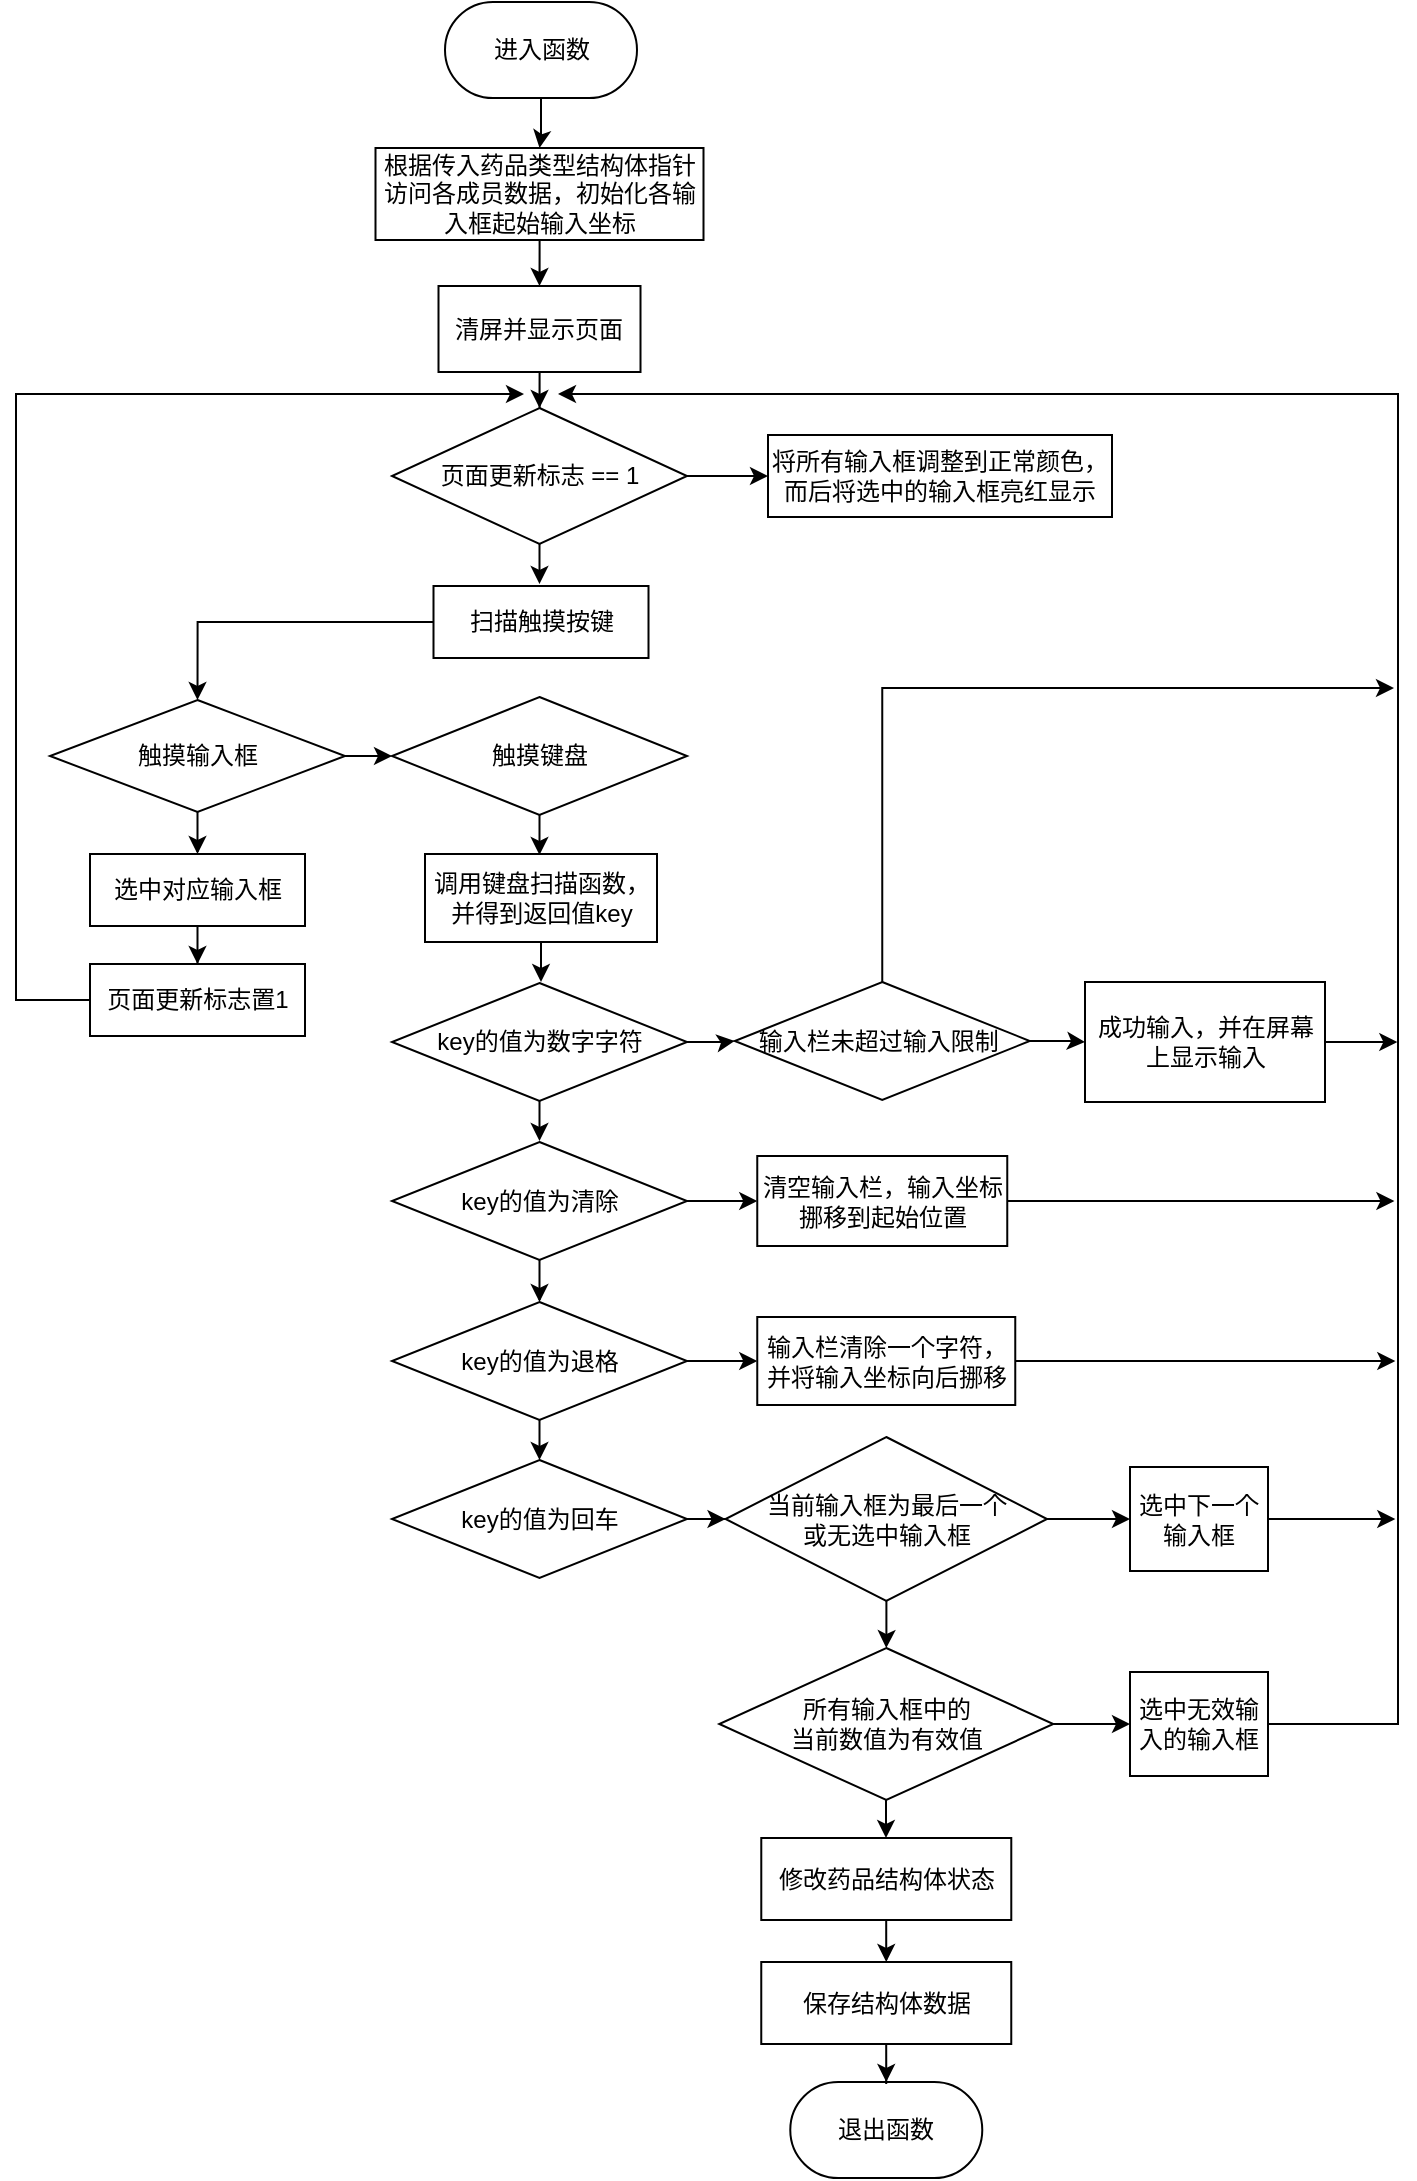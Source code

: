 <mxfile version="18.0.1" type="github">
  <diagram id="C5RBs43oDa-KdzZeNtuy" name="Page-1">
    <mxGraphModel dx="1265" dy="500" grid="0" gridSize="10" guides="1" tooltips="1" connect="1" arrows="1" fold="1" page="0" pageScale="1" pageWidth="827" pageHeight="1169" math="0" shadow="0">
      <root>
        <mxCell id="WIyWlLk6GJQsqaUBKTNV-0" />
        <mxCell id="WIyWlLk6GJQsqaUBKTNV-1" parent="WIyWlLk6GJQsqaUBKTNV-0" />
        <mxCell id="PUqxZ-vBOiQe2qLbeo1H-4" style="edgeStyle=orthogonalEdgeStyle;rounded=0;orthogonalLoop=1;jettySize=auto;html=1;entryX=0.5;entryY=0;entryDx=0;entryDy=0;" edge="1" parent="WIyWlLk6GJQsqaUBKTNV-1" source="QwcWO9MusbjQHcq9Yr0H-0" target="QwcWO9MusbjQHcq9Yr0H-2">
          <mxGeometry relative="1" as="geometry" />
        </mxCell>
        <mxCell id="QwcWO9MusbjQHcq9Yr0H-0" value="进入函数" style="rounded=1;whiteSpace=wrap;html=1;arcSize=50;" parent="WIyWlLk6GJQsqaUBKTNV-1" vertex="1">
          <mxGeometry x="183.5" y="47" width="96" height="48" as="geometry" />
        </mxCell>
        <mxCell id="QwcWO9MusbjQHcq9Yr0H-37" style="edgeStyle=orthogonalEdgeStyle;rounded=0;orthogonalLoop=1;jettySize=auto;html=1;entryX=0.5;entryY=0;entryDx=0;entryDy=0;" parent="WIyWlLk6GJQsqaUBKTNV-1" source="QwcWO9MusbjQHcq9Yr0H-2" target="QwcWO9MusbjQHcq9Yr0H-3" edge="1">
          <mxGeometry relative="1" as="geometry" />
        </mxCell>
        <mxCell id="QwcWO9MusbjQHcq9Yr0H-2" value="根据传入药品类型结构体指针访问各成员数据，初始化各输入框起始输入坐标" style="rounded=1;whiteSpace=wrap;html=1;arcSize=0;" parent="WIyWlLk6GJQsqaUBKTNV-1" vertex="1">
          <mxGeometry x="148.75" y="120" width="164" height="46" as="geometry" />
        </mxCell>
        <mxCell id="QwcWO9MusbjQHcq9Yr0H-38" style="edgeStyle=orthogonalEdgeStyle;rounded=0;orthogonalLoop=1;jettySize=auto;html=1;entryX=0.5;entryY=0;entryDx=0;entryDy=0;" parent="WIyWlLk6GJQsqaUBKTNV-1" source="QwcWO9MusbjQHcq9Yr0H-3" target="QwcWO9MusbjQHcq9Yr0H-4" edge="1">
          <mxGeometry relative="1" as="geometry" />
        </mxCell>
        <mxCell id="QwcWO9MusbjQHcq9Yr0H-3" value="清屏并显示页面" style="rounded=1;whiteSpace=wrap;html=1;arcSize=0;" parent="WIyWlLk6GJQsqaUBKTNV-1" vertex="1">
          <mxGeometry x="180.25" y="189" width="101" height="43" as="geometry" />
        </mxCell>
        <mxCell id="QwcWO9MusbjQHcq9Yr0H-39" style="edgeStyle=orthogonalEdgeStyle;rounded=0;orthogonalLoop=1;jettySize=auto;html=1;exitX=1;exitY=0.5;exitDx=0;exitDy=0;" parent="WIyWlLk6GJQsqaUBKTNV-1" source="QwcWO9MusbjQHcq9Yr0H-4" target="QwcWO9MusbjQHcq9Yr0H-5" edge="1">
          <mxGeometry relative="1" as="geometry" />
        </mxCell>
        <mxCell id="QwcWO9MusbjQHcq9Yr0H-41" style="edgeStyle=orthogonalEdgeStyle;rounded=0;orthogonalLoop=1;jettySize=auto;html=1;" parent="WIyWlLk6GJQsqaUBKTNV-1" source="QwcWO9MusbjQHcq9Yr0H-4" edge="1">
          <mxGeometry relative="1" as="geometry">
            <mxPoint x="230.75" y="337.343" as="targetPoint" />
          </mxGeometry>
        </mxCell>
        <mxCell id="QwcWO9MusbjQHcq9Yr0H-4" value="页面更新标志 == 1" style="rhombus;whiteSpace=wrap;html=1;" parent="WIyWlLk6GJQsqaUBKTNV-1" vertex="1">
          <mxGeometry x="157" y="250" width="147.5" height="68" as="geometry" />
        </mxCell>
        <mxCell id="QwcWO9MusbjQHcq9Yr0H-5" value="将所有输入框调整到正常颜色，而后将选中的输入框亮红显示" style="rounded=1;whiteSpace=wrap;html=1;arcSize=0;" parent="WIyWlLk6GJQsqaUBKTNV-1" vertex="1">
          <mxGeometry x="345" y="263.5" width="172" height="41" as="geometry" />
        </mxCell>
        <mxCell id="QwcWO9MusbjQHcq9Yr0H-42" style="edgeStyle=orthogonalEdgeStyle;rounded=0;orthogonalLoop=1;jettySize=auto;html=1;entryX=0.5;entryY=0;entryDx=0;entryDy=0;" parent="WIyWlLk6GJQsqaUBKTNV-1" source="QwcWO9MusbjQHcq9Yr0H-7" target="QwcWO9MusbjQHcq9Yr0H-10" edge="1">
          <mxGeometry relative="1" as="geometry" />
        </mxCell>
        <mxCell id="QwcWO9MusbjQHcq9Yr0H-7" value="扫描触摸按键" style="rounded=1;whiteSpace=wrap;html=1;arcSize=0;" parent="WIyWlLk6GJQsqaUBKTNV-1" vertex="1">
          <mxGeometry x="177.75" y="339" width="107.5" height="36" as="geometry" />
        </mxCell>
        <mxCell id="QwcWO9MusbjQHcq9Yr0H-44" style="edgeStyle=orthogonalEdgeStyle;rounded=0;orthogonalLoop=1;jettySize=auto;html=1;entryX=0;entryY=0.5;entryDx=0;entryDy=0;" parent="WIyWlLk6GJQsqaUBKTNV-1" source="QwcWO9MusbjQHcq9Yr0H-10" target="QwcWO9MusbjQHcq9Yr0H-11" edge="1">
          <mxGeometry relative="1" as="geometry" />
        </mxCell>
        <mxCell id="QwcWO9MusbjQHcq9Yr0H-49" style="edgeStyle=orthogonalEdgeStyle;rounded=0;orthogonalLoop=1;jettySize=auto;html=1;entryX=0.5;entryY=0;entryDx=0;entryDy=0;" parent="WIyWlLk6GJQsqaUBKTNV-1" source="QwcWO9MusbjQHcq9Yr0H-10" target="QwcWO9MusbjQHcq9Yr0H-12" edge="1">
          <mxGeometry relative="1" as="geometry" />
        </mxCell>
        <mxCell id="QwcWO9MusbjQHcq9Yr0H-10" value="触摸输入框" style="rhombus;whiteSpace=wrap;html=1;" parent="WIyWlLk6GJQsqaUBKTNV-1" vertex="1">
          <mxGeometry x="-14" y="396" width="147.5" height="56" as="geometry" />
        </mxCell>
        <mxCell id="QwcWO9MusbjQHcq9Yr0H-47" style="edgeStyle=orthogonalEdgeStyle;rounded=0;orthogonalLoop=1;jettySize=auto;html=1;entryX=0.5;entryY=0;entryDx=0;entryDy=0;" parent="WIyWlLk6GJQsqaUBKTNV-1" source="QwcWO9MusbjQHcq9Yr0H-11" target="QwcWO9MusbjQHcq9Yr0H-14" edge="1">
          <mxGeometry relative="1" as="geometry" />
        </mxCell>
        <mxCell id="QwcWO9MusbjQHcq9Yr0H-11" value="触摸键盘" style="rhombus;whiteSpace=wrap;html=1;" parent="WIyWlLk6GJQsqaUBKTNV-1" vertex="1">
          <mxGeometry x="157" y="394.5" width="147.5" height="59" as="geometry" />
        </mxCell>
        <mxCell id="QwcWO9MusbjQHcq9Yr0H-50" style="edgeStyle=orthogonalEdgeStyle;rounded=0;orthogonalLoop=1;jettySize=auto;html=1;" parent="WIyWlLk6GJQsqaUBKTNV-1" source="QwcWO9MusbjQHcq9Yr0H-12" target="QwcWO9MusbjQHcq9Yr0H-13" edge="1">
          <mxGeometry relative="1" as="geometry" />
        </mxCell>
        <mxCell id="QwcWO9MusbjQHcq9Yr0H-12" value="选中对应输入框" style="rounded=1;whiteSpace=wrap;html=1;arcSize=0;" parent="WIyWlLk6GJQsqaUBKTNV-1" vertex="1">
          <mxGeometry x="6" y="473" width="107.5" height="36" as="geometry" />
        </mxCell>
        <mxCell id="QwcWO9MusbjQHcq9Yr0H-66" style="edgeStyle=elbowEdgeStyle;rounded=0;orthogonalLoop=1;jettySize=auto;html=1;" parent="WIyWlLk6GJQsqaUBKTNV-1" source="QwcWO9MusbjQHcq9Yr0H-13" edge="1">
          <mxGeometry relative="1" as="geometry">
            <mxPoint x="223" y="243" as="targetPoint" />
            <Array as="points">
              <mxPoint x="-31" y="399" />
            </Array>
          </mxGeometry>
        </mxCell>
        <mxCell id="QwcWO9MusbjQHcq9Yr0H-13" value="页面更新标志置1" style="rounded=1;whiteSpace=wrap;html=1;arcSize=0;" parent="WIyWlLk6GJQsqaUBKTNV-1" vertex="1">
          <mxGeometry x="6" y="528" width="107.5" height="36" as="geometry" />
        </mxCell>
        <mxCell id="QwcWO9MusbjQHcq9Yr0H-51" style="edgeStyle=orthogonalEdgeStyle;rounded=0;orthogonalLoop=1;jettySize=auto;html=1;entryX=0.5;entryY=0;entryDx=0;entryDy=0;" parent="WIyWlLk6GJQsqaUBKTNV-1" source="QwcWO9MusbjQHcq9Yr0H-14" target="QwcWO9MusbjQHcq9Yr0H-16" edge="1">
          <mxGeometry relative="1" as="geometry" />
        </mxCell>
        <mxCell id="QwcWO9MusbjQHcq9Yr0H-14" value="调用键盘扫描函数，并得到返回值key" style="rounded=1;whiteSpace=wrap;html=1;arcSize=0;" parent="WIyWlLk6GJQsqaUBKTNV-1" vertex="1">
          <mxGeometry x="173.5" y="473" width="116" height="44" as="geometry" />
        </mxCell>
        <mxCell id="QwcWO9MusbjQHcq9Yr0H-52" style="edgeStyle=orthogonalEdgeStyle;rounded=0;orthogonalLoop=1;jettySize=auto;html=1;entryX=0.5;entryY=0;entryDx=0;entryDy=0;" parent="WIyWlLk6GJQsqaUBKTNV-1" source="QwcWO9MusbjQHcq9Yr0H-16" target="QwcWO9MusbjQHcq9Yr0H-18" edge="1">
          <mxGeometry relative="1" as="geometry" />
        </mxCell>
        <mxCell id="QwcWO9MusbjQHcq9Yr0H-55" style="edgeStyle=orthogonalEdgeStyle;rounded=0;orthogonalLoop=1;jettySize=auto;html=1;entryX=0;entryY=0.5;entryDx=0;entryDy=0;" parent="WIyWlLk6GJQsqaUBKTNV-1" source="QwcWO9MusbjQHcq9Yr0H-16" target="QwcWO9MusbjQHcq9Yr0H-22" edge="1">
          <mxGeometry relative="1" as="geometry" />
        </mxCell>
        <mxCell id="QwcWO9MusbjQHcq9Yr0H-16" value="key的值为数字字符" style="rhombus;whiteSpace=wrap;html=1;" parent="WIyWlLk6GJQsqaUBKTNV-1" vertex="1">
          <mxGeometry x="157" y="537.5" width="147.5" height="59" as="geometry" />
        </mxCell>
        <mxCell id="QwcWO9MusbjQHcq9Yr0H-54" style="edgeStyle=orthogonalEdgeStyle;rounded=0;orthogonalLoop=1;jettySize=auto;html=1;entryX=0.5;entryY=0;entryDx=0;entryDy=0;" parent="WIyWlLk6GJQsqaUBKTNV-1" source="QwcWO9MusbjQHcq9Yr0H-17" target="QwcWO9MusbjQHcq9Yr0H-19" edge="1">
          <mxGeometry relative="1" as="geometry" />
        </mxCell>
        <mxCell id="QwcWO9MusbjQHcq9Yr0H-57" style="edgeStyle=orthogonalEdgeStyle;rounded=0;orthogonalLoop=1;jettySize=auto;html=1;entryX=0;entryY=0.5;entryDx=0;entryDy=0;" parent="WIyWlLk6GJQsqaUBKTNV-1" source="QwcWO9MusbjQHcq9Yr0H-17" target="QwcWO9MusbjQHcq9Yr0H-24" edge="1">
          <mxGeometry relative="1" as="geometry" />
        </mxCell>
        <mxCell id="QwcWO9MusbjQHcq9Yr0H-17" value="key的值为退格" style="rhombus;whiteSpace=wrap;html=1;" parent="WIyWlLk6GJQsqaUBKTNV-1" vertex="1">
          <mxGeometry x="157" y="697" width="147.5" height="59" as="geometry" />
        </mxCell>
        <mxCell id="QwcWO9MusbjQHcq9Yr0H-53" style="edgeStyle=orthogonalEdgeStyle;rounded=0;orthogonalLoop=1;jettySize=auto;html=1;entryX=0.5;entryY=0;entryDx=0;entryDy=0;" parent="WIyWlLk6GJQsqaUBKTNV-1" source="QwcWO9MusbjQHcq9Yr0H-18" target="QwcWO9MusbjQHcq9Yr0H-17" edge="1">
          <mxGeometry relative="1" as="geometry" />
        </mxCell>
        <mxCell id="QwcWO9MusbjQHcq9Yr0H-56" style="edgeStyle=orthogonalEdgeStyle;rounded=0;orthogonalLoop=1;jettySize=auto;html=1;" parent="WIyWlLk6GJQsqaUBKTNV-1" source="QwcWO9MusbjQHcq9Yr0H-18" target="QwcWO9MusbjQHcq9Yr0H-23" edge="1">
          <mxGeometry relative="1" as="geometry" />
        </mxCell>
        <mxCell id="QwcWO9MusbjQHcq9Yr0H-18" value="key的值为清除" style="rhombus;whiteSpace=wrap;html=1;" parent="WIyWlLk6GJQsqaUBKTNV-1" vertex="1">
          <mxGeometry x="157" y="617" width="147.5" height="59" as="geometry" />
        </mxCell>
        <mxCell id="QwcWO9MusbjQHcq9Yr0H-58" style="edgeStyle=orthogonalEdgeStyle;rounded=0;orthogonalLoop=1;jettySize=auto;html=1;entryX=0;entryY=0.5;entryDx=0;entryDy=0;" parent="WIyWlLk6GJQsqaUBKTNV-1" source="QwcWO9MusbjQHcq9Yr0H-19" target="QwcWO9MusbjQHcq9Yr0H-26" edge="1">
          <mxGeometry relative="1" as="geometry" />
        </mxCell>
        <mxCell id="QwcWO9MusbjQHcq9Yr0H-19" value="key的值为回车" style="rhombus;whiteSpace=wrap;html=1;" parent="WIyWlLk6GJQsqaUBKTNV-1" vertex="1">
          <mxGeometry x="157" y="776" width="147.5" height="59" as="geometry" />
        </mxCell>
        <mxCell id="QwcWO9MusbjQHcq9Yr0H-64" style="edgeStyle=elbowEdgeStyle;rounded=0;orthogonalLoop=1;jettySize=auto;elbow=vertical;html=1;" parent="WIyWlLk6GJQsqaUBKTNV-1" source="QwcWO9MusbjQHcq9Yr0H-20" edge="1">
          <mxGeometry relative="1" as="geometry">
            <mxPoint x="659.667" y="567" as="targetPoint" />
          </mxGeometry>
        </mxCell>
        <mxCell id="QwcWO9MusbjQHcq9Yr0H-20" value="成功输入，并在屏幕上显示输入" style="rounded=0;whiteSpace=wrap;html=1;" parent="WIyWlLk6GJQsqaUBKTNV-1" vertex="1">
          <mxGeometry x="503.5" y="537" width="120" height="60" as="geometry" />
        </mxCell>
        <mxCell id="QwcWO9MusbjQHcq9Yr0H-61" style="edgeStyle=orthogonalEdgeStyle;rounded=0;orthogonalLoop=1;jettySize=auto;html=1;entryX=0;entryY=0.5;entryDx=0;entryDy=0;" parent="WIyWlLk6GJQsqaUBKTNV-1" source="QwcWO9MusbjQHcq9Yr0H-22" target="QwcWO9MusbjQHcq9Yr0H-20" edge="1">
          <mxGeometry relative="1" as="geometry" />
        </mxCell>
        <mxCell id="QwcWO9MusbjQHcq9Yr0H-63" style="edgeStyle=elbowEdgeStyle;rounded=0;orthogonalLoop=1;jettySize=auto;html=1;elbow=vertical;" parent="WIyWlLk6GJQsqaUBKTNV-1" source="QwcWO9MusbjQHcq9Yr0H-22" edge="1">
          <mxGeometry relative="1" as="geometry">
            <mxPoint x="658" y="390" as="targetPoint" />
            <Array as="points">
              <mxPoint x="508" y="390" />
            </Array>
          </mxGeometry>
        </mxCell>
        <mxCell id="QwcWO9MusbjQHcq9Yr0H-22" value="输入栏未超过输入限制&amp;nbsp;" style="rhombus;whiteSpace=wrap;html=1;" parent="WIyWlLk6GJQsqaUBKTNV-1" vertex="1">
          <mxGeometry x="328.38" y="537" width="147.5" height="59" as="geometry" />
        </mxCell>
        <mxCell id="QwcWO9MusbjQHcq9Yr0H-77" style="edgeStyle=elbowEdgeStyle;rounded=0;orthogonalLoop=1;jettySize=auto;html=1;" parent="WIyWlLk6GJQsqaUBKTNV-1" source="QwcWO9MusbjQHcq9Yr0H-23" edge="1">
          <mxGeometry relative="1" as="geometry">
            <mxPoint x="658.2" y="646.5" as="targetPoint" />
          </mxGeometry>
        </mxCell>
        <mxCell id="QwcWO9MusbjQHcq9Yr0H-23" value="清空输入栏，输入坐标挪移到起始位置" style="rounded=0;whiteSpace=wrap;html=1;" parent="WIyWlLk6GJQsqaUBKTNV-1" vertex="1">
          <mxGeometry x="339.63" y="624" width="125" height="45" as="geometry" />
        </mxCell>
        <mxCell id="QwcWO9MusbjQHcq9Yr0H-78" style="edgeStyle=elbowEdgeStyle;rounded=0;orthogonalLoop=1;jettySize=auto;html=1;" parent="WIyWlLk6GJQsqaUBKTNV-1" source="QwcWO9MusbjQHcq9Yr0H-24" edge="1">
          <mxGeometry relative="1" as="geometry">
            <mxPoint x="658.657" y="726.5" as="targetPoint" />
          </mxGeometry>
        </mxCell>
        <mxCell id="QwcWO9MusbjQHcq9Yr0H-24" value="输入栏清除一个字符，并将输入坐标向后挪移" style="rounded=0;whiteSpace=wrap;html=1;" parent="WIyWlLk6GJQsqaUBKTNV-1" vertex="1">
          <mxGeometry x="339.63" y="704.5" width="129" height="44" as="geometry" />
        </mxCell>
        <mxCell id="QwcWO9MusbjQHcq9Yr0H-59" style="edgeStyle=orthogonalEdgeStyle;rounded=0;orthogonalLoop=1;jettySize=auto;html=1;entryX=0.5;entryY=0;entryDx=0;entryDy=0;" parent="WIyWlLk6GJQsqaUBKTNV-1" source="QwcWO9MusbjQHcq9Yr0H-26" target="QwcWO9MusbjQHcq9Yr0H-28" edge="1">
          <mxGeometry relative="1" as="geometry" />
        </mxCell>
        <mxCell id="QwcWO9MusbjQHcq9Yr0H-72" style="edgeStyle=elbowEdgeStyle;rounded=0;orthogonalLoop=1;jettySize=auto;html=1;entryX=0;entryY=0.5;entryDx=0;entryDy=0;" parent="WIyWlLk6GJQsqaUBKTNV-1" source="QwcWO9MusbjQHcq9Yr0H-26" target="QwcWO9MusbjQHcq9Yr0H-70" edge="1">
          <mxGeometry relative="1" as="geometry" />
        </mxCell>
        <mxCell id="QwcWO9MusbjQHcq9Yr0H-26" value="当前输入框为最后一个&lt;br&gt;或无选中输入框" style="rhombus;whiteSpace=wrap;html=1;" parent="WIyWlLk6GJQsqaUBKTNV-1" vertex="1">
          <mxGeometry x="323.76" y="764.5" width="160.75" height="82" as="geometry" />
        </mxCell>
        <mxCell id="QwcWO9MusbjQHcq9Yr0H-73" style="edgeStyle=elbowEdgeStyle;rounded=0;orthogonalLoop=1;jettySize=auto;html=1;entryX=0;entryY=0.5;entryDx=0;entryDy=0;" parent="WIyWlLk6GJQsqaUBKTNV-1" source="QwcWO9MusbjQHcq9Yr0H-28" target="QwcWO9MusbjQHcq9Yr0H-71" edge="1">
          <mxGeometry relative="1" as="geometry" />
        </mxCell>
        <mxCell id="QwcWO9MusbjQHcq9Yr0H-81" style="edgeStyle=elbowEdgeStyle;rounded=0;orthogonalLoop=1;jettySize=auto;html=1;entryX=0.5;entryY=0;entryDx=0;entryDy=0;" parent="WIyWlLk6GJQsqaUBKTNV-1" source="QwcWO9MusbjQHcq9Yr0H-28" target="QwcWO9MusbjQHcq9Yr0H-80" edge="1">
          <mxGeometry relative="1" as="geometry" />
        </mxCell>
        <mxCell id="QwcWO9MusbjQHcq9Yr0H-28" value="所有输入框中的&lt;br&gt;当前数值为有效值" style="rhombus;whiteSpace=wrap;html=1;" parent="WIyWlLk6GJQsqaUBKTNV-1" vertex="1">
          <mxGeometry x="320.64" y="870" width="167" height="76" as="geometry" />
        </mxCell>
        <mxCell id="QwcWO9MusbjQHcq9Yr0H-31" value="退出函数" style="rounded=1;whiteSpace=wrap;html=1;arcSize=50;" parent="WIyWlLk6GJQsqaUBKTNV-1" vertex="1">
          <mxGeometry x="356.14" y="1087" width="96" height="48" as="geometry" />
        </mxCell>
        <mxCell id="QwcWO9MusbjQHcq9Yr0H-79" style="edgeStyle=elbowEdgeStyle;rounded=0;orthogonalLoop=1;jettySize=auto;html=1;" parent="WIyWlLk6GJQsqaUBKTNV-1" source="QwcWO9MusbjQHcq9Yr0H-70" edge="1">
          <mxGeometry relative="1" as="geometry">
            <mxPoint x="658.657" y="805.5" as="targetPoint" />
          </mxGeometry>
        </mxCell>
        <mxCell id="QwcWO9MusbjQHcq9Yr0H-70" value="选中下一个输入框" style="rounded=0;whiteSpace=wrap;html=1;" parent="WIyWlLk6GJQsqaUBKTNV-1" vertex="1">
          <mxGeometry x="526" y="779.5" width="69" height="52" as="geometry" />
        </mxCell>
        <mxCell id="QwcWO9MusbjQHcq9Yr0H-76" style="edgeStyle=elbowEdgeStyle;rounded=0;orthogonalLoop=1;jettySize=auto;html=1;" parent="WIyWlLk6GJQsqaUBKTNV-1" source="QwcWO9MusbjQHcq9Yr0H-71" edge="1">
          <mxGeometry relative="1" as="geometry">
            <mxPoint x="240" y="243" as="targetPoint" />
            <Array as="points">
              <mxPoint x="660" y="861" />
            </Array>
          </mxGeometry>
        </mxCell>
        <mxCell id="QwcWO9MusbjQHcq9Yr0H-71" value="选中无效输入的输入框" style="rounded=0;whiteSpace=wrap;html=1;" parent="WIyWlLk6GJQsqaUBKTNV-1" vertex="1">
          <mxGeometry x="526" y="882" width="69" height="52" as="geometry" />
        </mxCell>
        <mxCell id="PUqxZ-vBOiQe2qLbeo1H-2" style="edgeStyle=orthogonalEdgeStyle;rounded=0;orthogonalLoop=1;jettySize=auto;html=1;entryX=0.5;entryY=0;entryDx=0;entryDy=0;" edge="1" parent="WIyWlLk6GJQsqaUBKTNV-1" source="QwcWO9MusbjQHcq9Yr0H-80" target="PUqxZ-vBOiQe2qLbeo1H-1">
          <mxGeometry relative="1" as="geometry" />
        </mxCell>
        <mxCell id="QwcWO9MusbjQHcq9Yr0H-80" value="修改药品结构体状态" style="rounded=0;whiteSpace=wrap;html=1;" parent="WIyWlLk6GJQsqaUBKTNV-1" vertex="1">
          <mxGeometry x="341.64" y="965" width="125" height="41" as="geometry" />
        </mxCell>
        <mxCell id="PUqxZ-vBOiQe2qLbeo1H-3" style="edgeStyle=orthogonalEdgeStyle;rounded=0;orthogonalLoop=1;jettySize=auto;html=1;entryX=0.5;entryY=0;entryDx=0;entryDy=0;" edge="1" parent="WIyWlLk6GJQsqaUBKTNV-1" source="PUqxZ-vBOiQe2qLbeo1H-1" target="QwcWO9MusbjQHcq9Yr0H-31">
          <mxGeometry relative="1" as="geometry" />
        </mxCell>
        <mxCell id="PUqxZ-vBOiQe2qLbeo1H-1" value="保存结构体数据" style="rounded=0;whiteSpace=wrap;html=1;" vertex="1" parent="WIyWlLk6GJQsqaUBKTNV-1">
          <mxGeometry x="341.63" y="1027" width="125" height="41" as="geometry" />
        </mxCell>
      </root>
    </mxGraphModel>
  </diagram>
</mxfile>
